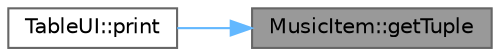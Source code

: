 digraph "MusicItem::getTuple"
{
 // LATEX_PDF_SIZE
  bgcolor="transparent";
  edge [fontname=Helvetica,fontsize=10,labelfontname=Helvetica,labelfontsize=10];
  node [fontname=Helvetica,fontsize=10,shape=box,height=0.2,width=0.4];
  rankdir="RL";
  Node1 [id="Node000001",label="MusicItem::getTuple",height=0.2,width=0.4,color="gray40", fillcolor="grey60", style="filled", fontcolor="black",tooltip="Lấy một vector chứa các giá trị của các thuộc tính của mặt hàng, dùng để hiển thị trong bảng."];
  Node1 -> Node2 [id="edge1_Node000001_Node000002",dir="back",color="steelblue1",style="solid",tooltip=" "];
  Node2 [id="Node000002",label="TableUI::print",height=0.2,width=0.4,color="grey40", fillcolor="white", style="filled",URL="$class_table_u_i.html#a13857ad324aafcd276e2d258ea5a7645",tooltip="In ra bảng từ một danh sách các mặt hàng âm nhạc."];
}
